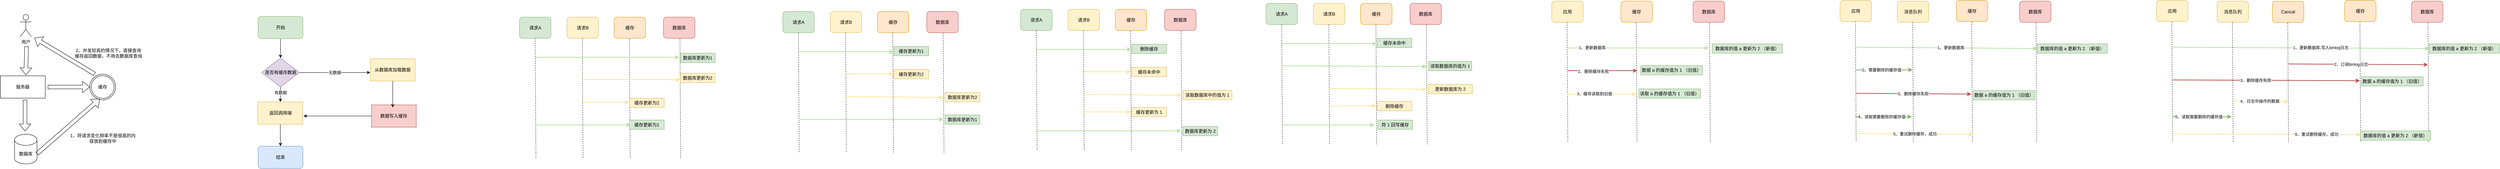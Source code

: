 <mxfile version="24.1.0" type="github">
  <diagram name="第 1 页" id="pFApzu6o8nNjfaXYn5jQ">
    <mxGraphModel dx="1434" dy="756" grid="0" gridSize="10" guides="1" tooltips="1" connect="1" arrows="1" fold="1" page="1" pageScale="1" pageWidth="500000" pageHeight="400000" math="0" shadow="0">
      <root>
        <mxCell id="0" />
        <mxCell id="1" parent="0" />
        <mxCell id="H5bM3ZNqDUV5iSnoYgvx-1" value="用户" style="shape=umlActor;verticalLabelPosition=bottom;verticalAlign=top;html=1;outlineConnect=0;" parent="1" vertex="1">
          <mxGeometry x="349" y="195" width="30" height="60" as="geometry" />
        </mxCell>
        <mxCell id="H5bM3ZNqDUV5iSnoYgvx-2" value="数据库" style="shape=cylinder3;whiteSpace=wrap;html=1;boundedLbl=1;backgroundOutline=1;size=15;" parent="1" vertex="1">
          <mxGeometry x="334" y="517" width="60" height="80" as="geometry" />
        </mxCell>
        <mxCell id="H5bM3ZNqDUV5iSnoYgvx-3" value="服务器" style="rounded=0;whiteSpace=wrap;html=1;" parent="1" vertex="1">
          <mxGeometry x="296" y="360" width="120" height="60" as="geometry" />
        </mxCell>
        <mxCell id="H5bM3ZNqDUV5iSnoYgvx-4" value="缓存" style="ellipse;shape=doubleEllipse;whiteSpace=wrap;html=1;aspect=fixed;" parent="1" vertex="1">
          <mxGeometry x="535" y="355.5" width="69" height="69" as="geometry" />
        </mxCell>
        <mxCell id="H5bM3ZNqDUV5iSnoYgvx-7" value="" style="shape=flexArrow;endArrow=classic;html=1;rounded=0;" parent="1" edge="1">
          <mxGeometry width="50" height="50" relative="1" as="geometry">
            <mxPoint x="366" y="281" as="sourcePoint" />
            <mxPoint x="364" y="358" as="targetPoint" />
          </mxGeometry>
        </mxCell>
        <mxCell id="H5bM3ZNqDUV5iSnoYgvx-9" value="" style="shape=flexArrow;endArrow=classic;html=1;rounded=0;" parent="1" edge="1">
          <mxGeometry width="50" height="50" relative="1" as="geometry">
            <mxPoint x="362" y="424.5" as="sourcePoint" />
            <mxPoint x="362" y="509" as="targetPoint" />
          </mxGeometry>
        </mxCell>
        <mxCell id="H5bM3ZNqDUV5iSnoYgvx-10" value="" style="shape=flexArrow;endArrow=classic;html=1;rounded=0;" parent="1" target="H5bM3ZNqDUV5iSnoYgvx-4" edge="1">
          <mxGeometry width="50" height="50" relative="1" as="geometry">
            <mxPoint x="423" y="390" as="sourcePoint" />
            <mxPoint x="370" y="492.5" as="targetPoint" />
          </mxGeometry>
        </mxCell>
        <mxCell id="H5bM3ZNqDUV5iSnoYgvx-11" value="" style="shape=flexArrow;endArrow=classic;html=1;rounded=0;" parent="1" edge="1">
          <mxGeometry width="50" height="50" relative="1" as="geometry">
            <mxPoint x="548" y="355" as="sourcePoint" />
            <mxPoint x="387" y="258" as="targetPoint" />
          </mxGeometry>
        </mxCell>
        <mxCell id="H5bM3ZNqDUV5iSnoYgvx-12" value="" style="shape=flexArrow;endArrow=classic;html=1;rounded=0;exitX=1;exitY=0;exitDx=0;exitDy=52.5;exitPerimeter=0;entryX=0.391;entryY=0.964;entryDx=0;entryDy=0;entryPerimeter=0;" parent="1" source="H5bM3ZNqDUV5iSnoYgvx-2" target="H5bM3ZNqDUV5iSnoYgvx-4" edge="1">
          <mxGeometry width="50" height="50" relative="1" as="geometry">
            <mxPoint x="372" y="434.5" as="sourcePoint" />
            <mxPoint x="372" y="519" as="targetPoint" />
          </mxGeometry>
        </mxCell>
        <mxCell id="H5bM3ZNqDUV5iSnoYgvx-13" value="1、将请求变化频率不是很高的内容放到缓存中" style="text;html=1;strokeColor=none;fillColor=none;align=center;verticalAlign=middle;whiteSpace=wrap;rounded=0;" parent="1" vertex="1">
          <mxGeometry x="478" y="513" width="184" height="30" as="geometry" />
        </mxCell>
        <mxCell id="H5bM3ZNqDUV5iSnoYgvx-14" value="2、并发较高的情况下，直接查询缓存返回数据，不用去数据库查询" style="text;html=1;strokeColor=none;fillColor=none;align=center;verticalAlign=middle;whiteSpace=wrap;rounded=0;" parent="1" vertex="1">
          <mxGeometry x="493" y="284" width="184" height="30" as="geometry" />
        </mxCell>
        <mxCell id="rxdkcNJWBCKFdQhXTieW-7" style="edgeStyle=orthogonalEdgeStyle;rounded=0;orthogonalLoop=1;jettySize=auto;html=1;exitX=0.5;exitY=1;exitDx=0;exitDy=0;" parent="1" source="rxdkcNJWBCKFdQhXTieW-1" target="rxdkcNJWBCKFdQhXTieW-2" edge="1">
          <mxGeometry relative="1" as="geometry" />
        </mxCell>
        <mxCell id="rxdkcNJWBCKFdQhXTieW-1" value="开始" style="rounded=1;whiteSpace=wrap;html=1;fillColor=#d5e8d4;strokeColor=#82b366;" parent="1" vertex="1">
          <mxGeometry x="985" y="200" width="120" height="60" as="geometry" />
        </mxCell>
        <mxCell id="rxdkcNJWBCKFdQhXTieW-11" style="edgeStyle=orthogonalEdgeStyle;rounded=0;orthogonalLoop=1;jettySize=auto;html=1;exitX=0.5;exitY=1;exitDx=0;exitDy=0;entryX=0.5;entryY=0;entryDx=0;entryDy=0;" parent="1" source="rxdkcNJWBCKFdQhXTieW-2" target="rxdkcNJWBCKFdQhXTieW-6" edge="1">
          <mxGeometry relative="1" as="geometry" />
        </mxCell>
        <mxCell id="rxdkcNJWBCKFdQhXTieW-13" value="有数据" style="edgeLabel;html=1;align=center;verticalAlign=middle;resizable=0;points=[];" parent="rxdkcNJWBCKFdQhXTieW-11" vertex="1" connectable="0">
          <mxGeometry x="-0.259" relative="1" as="geometry">
            <mxPoint as="offset" />
          </mxGeometry>
        </mxCell>
        <mxCell id="rxdkcNJWBCKFdQhXTieW-2" value="是否有缓存数据" style="rhombus;whiteSpace=wrap;html=1;fillColor=#e1d5e7;strokeColor=#9673a6;" parent="1" vertex="1">
          <mxGeometry x="994.5" y="312" width="101" height="78" as="geometry" />
        </mxCell>
        <mxCell id="rxdkcNJWBCKFdQhXTieW-3" value="结束" style="rounded=1;whiteSpace=wrap;html=1;fillColor=#dae8fc;strokeColor=#6c8ebf;" parent="1" vertex="1">
          <mxGeometry x="985" y="549" width="120" height="60" as="geometry" />
        </mxCell>
        <mxCell id="rxdkcNJWBCKFdQhXTieW-4" value="从数据库加载数据" style="rounded=0;whiteSpace=wrap;html=1;fillColor=#fff2cc;strokeColor=#d6b656;" parent="1" vertex="1">
          <mxGeometry x="1285" y="314" width="120" height="60" as="geometry" />
        </mxCell>
        <mxCell id="rxdkcNJWBCKFdQhXTieW-5" value="数据写入缓存" style="rounded=0;whiteSpace=wrap;html=1;fillColor=#f8cecc;strokeColor=#b85450;" parent="1" vertex="1">
          <mxGeometry x="1288" y="438" width="120" height="60" as="geometry" />
        </mxCell>
        <mxCell id="rxdkcNJWBCKFdQhXTieW-12" style="edgeStyle=orthogonalEdgeStyle;rounded=0;orthogonalLoop=1;jettySize=auto;html=1;exitX=0.5;exitY=1;exitDx=0;exitDy=0;" parent="1" source="rxdkcNJWBCKFdQhXTieW-6" target="rxdkcNJWBCKFdQhXTieW-3" edge="1">
          <mxGeometry relative="1" as="geometry" />
        </mxCell>
        <mxCell id="rxdkcNJWBCKFdQhXTieW-6" value="返回调用端" style="rounded=0;whiteSpace=wrap;html=1;fillColor=#fff2cc;strokeColor=#d6b656;" parent="1" vertex="1">
          <mxGeometry x="984.5" y="430" width="120" height="60" as="geometry" />
        </mxCell>
        <mxCell id="rxdkcNJWBCKFdQhXTieW-8" value="无数据" style="edgeStyle=orthogonalEdgeStyle;rounded=0;orthogonalLoop=1;jettySize=auto;html=1;exitX=1;exitY=0.5;exitDx=0;exitDy=0;entryX=0;entryY=0.617;entryDx=0;entryDy=0;entryPerimeter=0;" parent="1" source="rxdkcNJWBCKFdQhXTieW-2" target="rxdkcNJWBCKFdQhXTieW-4" edge="1">
          <mxGeometry relative="1" as="geometry" />
        </mxCell>
        <mxCell id="rxdkcNJWBCKFdQhXTieW-9" style="edgeStyle=orthogonalEdgeStyle;rounded=0;orthogonalLoop=1;jettySize=auto;html=1;exitX=0.5;exitY=1;exitDx=0;exitDy=0;entryX=0.475;entryY=0.117;entryDx=0;entryDy=0;entryPerimeter=0;" parent="1" source="rxdkcNJWBCKFdQhXTieW-4" target="rxdkcNJWBCKFdQhXTieW-5" edge="1">
          <mxGeometry relative="1" as="geometry" />
        </mxCell>
        <mxCell id="rxdkcNJWBCKFdQhXTieW-10" style="edgeStyle=orthogonalEdgeStyle;rounded=0;orthogonalLoop=1;jettySize=auto;html=1;exitX=0;exitY=0.5;exitDx=0;exitDy=0;entryX=1.017;entryY=0.633;entryDx=0;entryDy=0;entryPerimeter=0;" parent="1" source="rxdkcNJWBCKFdQhXTieW-5" target="rxdkcNJWBCKFdQhXTieW-6" edge="1">
          <mxGeometry relative="1" as="geometry" />
        </mxCell>
        <mxCell id="rxdkcNJWBCKFdQhXTieW-14" value="请求A" style="rounded=1;whiteSpace=wrap;html=1;fillColor=#d5e8d4;strokeColor=#82b366;" parent="1" vertex="1">
          <mxGeometry x="1684" y="202" width="84" height="57" as="geometry" />
        </mxCell>
        <mxCell id="rxdkcNJWBCKFdQhXTieW-16" value="请求B" style="rounded=1;whiteSpace=wrap;html=1;fillColor=#fff2cc;strokeColor=#d6b656;" parent="1" vertex="1">
          <mxGeometry x="1811" y="202" width="84" height="57" as="geometry" />
        </mxCell>
        <mxCell id="rxdkcNJWBCKFdQhXTieW-17" value="缓存" style="rounded=1;whiteSpace=wrap;html=1;fillColor=#ffe6cc;strokeColor=#d79b00;" parent="1" vertex="1">
          <mxGeometry x="1937" y="202" width="84" height="57" as="geometry" />
        </mxCell>
        <mxCell id="rxdkcNJWBCKFdQhXTieW-18" value="数据库" style="rounded=1;whiteSpace=wrap;html=1;fillColor=#f8cecc;strokeColor=#b85450;" parent="1" vertex="1">
          <mxGeometry x="2069" y="202" width="84" height="57" as="geometry" />
        </mxCell>
        <mxCell id="rxdkcNJWBCKFdQhXTieW-19" value="" style="endArrow=none;dashed=1;html=1;rounded=0;exitX=0.5;exitY=1;exitDx=0;exitDy=0;" parent="1" source="rxdkcNJWBCKFdQhXTieW-14" edge="1">
          <mxGeometry width="50" height="50" relative="1" as="geometry">
            <mxPoint x="2115" y="426" as="sourcePoint" />
            <mxPoint x="1728" y="582" as="targetPoint" />
          </mxGeometry>
        </mxCell>
        <mxCell id="rxdkcNJWBCKFdQhXTieW-20" value="" style="endArrow=none;dashed=1;html=1;rounded=0;exitX=0.5;exitY=1;exitDx=0;exitDy=0;" parent="1" edge="1">
          <mxGeometry width="50" height="50" relative="1" as="geometry">
            <mxPoint x="1852" y="259" as="sourcePoint" />
            <mxPoint x="1854" y="582" as="targetPoint" />
          </mxGeometry>
        </mxCell>
        <mxCell id="rxdkcNJWBCKFdQhXTieW-21" value="" style="endArrow=none;dashed=1;html=1;rounded=0;exitX=0.5;exitY=1;exitDx=0;exitDy=0;" parent="1" edge="1">
          <mxGeometry width="50" height="50" relative="1" as="geometry">
            <mxPoint x="1978" y="260" as="sourcePoint" />
            <mxPoint x="1980" y="583" as="targetPoint" />
          </mxGeometry>
        </mxCell>
        <mxCell id="rxdkcNJWBCKFdQhXTieW-22" value="" style="endArrow=none;dashed=1;html=1;rounded=0;exitX=0.5;exitY=1;exitDx=0;exitDy=0;" parent="1" edge="1">
          <mxGeometry width="50" height="50" relative="1" as="geometry">
            <mxPoint x="2113" y="260" as="sourcePoint" />
            <mxPoint x="2115" y="583" as="targetPoint" />
          </mxGeometry>
        </mxCell>
        <mxCell id="rxdkcNJWBCKFdQhXTieW-23" value="" style="endArrow=classic;html=1;rounded=0;strokeColor=#B9E0A5;strokeWidth=2;" parent="1" edge="1">
          <mxGeometry width="50" height="50" relative="1" as="geometry">
            <mxPoint x="1727" y="310" as="sourcePoint" />
            <mxPoint x="2111" y="310" as="targetPoint" />
          </mxGeometry>
        </mxCell>
        <mxCell id="rxdkcNJWBCKFdQhXTieW-24" value="" style="endArrow=classic;html=1;rounded=0;strokeColor=#FFE599;strokeWidth=2;" parent="1" edge="1">
          <mxGeometry width="50" height="50" relative="1" as="geometry">
            <mxPoint x="1853" y="370" as="sourcePoint" />
            <mxPoint x="2114" y="370" as="targetPoint" />
          </mxGeometry>
        </mxCell>
        <mxCell id="rxdkcNJWBCKFdQhXTieW-25" value="" style="endArrow=classic;html=1;rounded=0;strokeColor=#FFE599;strokeWidth=2;" parent="1" edge="1">
          <mxGeometry width="50" height="50" relative="1" as="geometry">
            <mxPoint x="1854" y="431" as="sourcePoint" />
            <mxPoint x="1977" y="431" as="targetPoint" />
          </mxGeometry>
        </mxCell>
        <mxCell id="rxdkcNJWBCKFdQhXTieW-26" value="" style="endArrow=classic;html=1;rounded=0;strokeColor=#B9E0A5;strokeWidth=2;" parent="1" edge="1">
          <mxGeometry width="50" height="50" relative="1" as="geometry">
            <mxPoint x="1729" y="492" as="sourcePoint" />
            <mxPoint x="1981" y="492" as="targetPoint" />
          </mxGeometry>
        </mxCell>
        <mxCell id="rxdkcNJWBCKFdQhXTieW-27" value="数据库更新为1" style="text;html=1;strokeColor=#82b366;fillColor=#d5e8d4;align=center;verticalAlign=middle;whiteSpace=wrap;rounded=0;" parent="1" vertex="1">
          <mxGeometry x="2114" y="299" width="93" height="25" as="geometry" />
        </mxCell>
        <mxCell id="rxdkcNJWBCKFdQhXTieW-28" value="数据库更新为2" style="text;html=1;strokeColor=#d6b656;fillColor=#fff2cc;align=center;verticalAlign=middle;whiteSpace=wrap;rounded=0;" parent="1" vertex="1">
          <mxGeometry x="2114" y="353" width="93" height="25" as="geometry" />
        </mxCell>
        <mxCell id="rxdkcNJWBCKFdQhXTieW-29" value="缓存更新为2" style="text;html=1;strokeColor=#d6b656;fillColor=#fff2cc;align=center;verticalAlign=middle;whiteSpace=wrap;rounded=0;" parent="1" vertex="1">
          <mxGeometry x="1978" y="420" width="93" height="25" as="geometry" />
        </mxCell>
        <mxCell id="rxdkcNJWBCKFdQhXTieW-30" value="缓存更新为1" style="text;html=1;strokeColor=#82b366;fillColor=#d5e8d4;align=center;verticalAlign=middle;whiteSpace=wrap;rounded=0;" parent="1" vertex="1">
          <mxGeometry x="1978" y="479" width="93" height="25" as="geometry" />
        </mxCell>
        <mxCell id="rxdkcNJWBCKFdQhXTieW-31" value="请求A" style="rounded=1;whiteSpace=wrap;html=1;fillColor=#d5e8d4;strokeColor=#82b366;" parent="1" vertex="1">
          <mxGeometry x="2388" y="187" width="84" height="57" as="geometry" />
        </mxCell>
        <mxCell id="rxdkcNJWBCKFdQhXTieW-32" value="请求B" style="rounded=1;whiteSpace=wrap;html=1;fillColor=#fff2cc;strokeColor=#d6b656;" parent="1" vertex="1">
          <mxGeometry x="2515" y="187" width="84" height="57" as="geometry" />
        </mxCell>
        <mxCell id="rxdkcNJWBCKFdQhXTieW-33" value="缓存" style="rounded=1;whiteSpace=wrap;html=1;fillColor=#ffe6cc;strokeColor=#d79b00;" parent="1" vertex="1">
          <mxGeometry x="2641" y="187" width="84" height="57" as="geometry" />
        </mxCell>
        <mxCell id="rxdkcNJWBCKFdQhXTieW-34" value="数据库" style="rounded=1;whiteSpace=wrap;html=1;fillColor=#f8cecc;strokeColor=#b85450;" parent="1" vertex="1">
          <mxGeometry x="2773" y="187" width="84" height="57" as="geometry" />
        </mxCell>
        <mxCell id="rxdkcNJWBCKFdQhXTieW-35" value="" style="endArrow=none;dashed=1;html=1;rounded=0;exitX=0.5;exitY=1;exitDx=0;exitDy=0;" parent="1" source="rxdkcNJWBCKFdQhXTieW-31" edge="1">
          <mxGeometry width="50" height="50" relative="1" as="geometry">
            <mxPoint x="2819" y="411" as="sourcePoint" />
            <mxPoint x="2432" y="567" as="targetPoint" />
          </mxGeometry>
        </mxCell>
        <mxCell id="rxdkcNJWBCKFdQhXTieW-36" value="" style="endArrow=none;dashed=1;html=1;rounded=0;exitX=0.5;exitY=1;exitDx=0;exitDy=0;" parent="1" edge="1">
          <mxGeometry width="50" height="50" relative="1" as="geometry">
            <mxPoint x="2556" y="244" as="sourcePoint" />
            <mxPoint x="2558" y="567" as="targetPoint" />
          </mxGeometry>
        </mxCell>
        <mxCell id="rxdkcNJWBCKFdQhXTieW-37" value="" style="endArrow=none;dashed=1;html=1;rounded=0;exitX=0.5;exitY=1;exitDx=0;exitDy=0;" parent="1" edge="1">
          <mxGeometry width="50" height="50" relative="1" as="geometry">
            <mxPoint x="2682" y="245" as="sourcePoint" />
            <mxPoint x="2684" y="568" as="targetPoint" />
          </mxGeometry>
        </mxCell>
        <mxCell id="rxdkcNJWBCKFdQhXTieW-38" value="" style="endArrow=none;dashed=1;html=1;rounded=0;exitX=0.5;exitY=1;exitDx=0;exitDy=0;" parent="1" edge="1">
          <mxGeometry width="50" height="50" relative="1" as="geometry">
            <mxPoint x="2817" y="245" as="sourcePoint" />
            <mxPoint x="2819" y="568" as="targetPoint" />
          </mxGeometry>
        </mxCell>
        <mxCell id="rxdkcNJWBCKFdQhXTieW-39" value="" style="endArrow=classic;html=1;rounded=0;strokeColor=#B9E0A5;strokeWidth=2;" parent="1" edge="1">
          <mxGeometry width="50" height="50" relative="1" as="geometry">
            <mxPoint x="2431" y="295" as="sourcePoint" />
            <mxPoint x="2684" y="295" as="targetPoint" />
          </mxGeometry>
        </mxCell>
        <mxCell id="rxdkcNJWBCKFdQhXTieW-40" value="" style="endArrow=classic;html=1;rounded=0;strokeColor=#FFE599;strokeWidth=2;" parent="1" edge="1">
          <mxGeometry width="50" height="50" relative="1" as="geometry">
            <mxPoint x="2557" y="355" as="sourcePoint" />
            <mxPoint x="2683" y="355" as="targetPoint" />
          </mxGeometry>
        </mxCell>
        <mxCell id="rxdkcNJWBCKFdQhXTieW-41" value="" style="endArrow=classic;html=1;rounded=0;strokeColor=#FFE599;strokeWidth=2;" parent="1" edge="1">
          <mxGeometry width="50" height="50" relative="1" as="geometry">
            <mxPoint x="2558" y="416" as="sourcePoint" />
            <mxPoint x="2817" y="418" as="targetPoint" />
          </mxGeometry>
        </mxCell>
        <mxCell id="rxdkcNJWBCKFdQhXTieW-42" value="" style="endArrow=classic;html=1;rounded=0;strokeColor=#B9E0A5;strokeWidth=2;" parent="1" edge="1">
          <mxGeometry width="50" height="50" relative="1" as="geometry">
            <mxPoint x="2433" y="477" as="sourcePoint" />
            <mxPoint x="2817" y="477" as="targetPoint" />
          </mxGeometry>
        </mxCell>
        <mxCell id="rxdkcNJWBCKFdQhXTieW-43" value="缓存更新为1" style="text;html=1;strokeColor=#82b366;fillColor=#d5e8d4;align=center;verticalAlign=middle;whiteSpace=wrap;rounded=0;" parent="1" vertex="1">
          <mxGeometry x="2685" y="281" width="93" height="25" as="geometry" />
        </mxCell>
        <mxCell id="rxdkcNJWBCKFdQhXTieW-44" value="缓存更新为2" style="text;html=1;strokeColor=#d6b656;fillColor=#fff2cc;align=center;verticalAlign=middle;whiteSpace=wrap;rounded=0;" parent="1" vertex="1">
          <mxGeometry x="2685" y="343" width="93" height="25" as="geometry" />
        </mxCell>
        <mxCell id="rxdkcNJWBCKFdQhXTieW-45" value="数据库更新为2" style="text;html=1;strokeColor=#d6b656;fillColor=#fff2cc;align=center;verticalAlign=middle;whiteSpace=wrap;rounded=0;" parent="1" vertex="1">
          <mxGeometry x="2822" y="405" width="93" height="25" as="geometry" />
        </mxCell>
        <mxCell id="rxdkcNJWBCKFdQhXTieW-46" value="数据库更新为1" style="text;html=1;strokeColor=#82b366;fillColor=#d5e8d4;align=center;verticalAlign=middle;whiteSpace=wrap;rounded=0;" parent="1" vertex="1">
          <mxGeometry x="2822" y="465" width="93" height="25" as="geometry" />
        </mxCell>
        <mxCell id="rxdkcNJWBCKFdQhXTieW-47" value="请求A" style="rounded=1;whiteSpace=wrap;html=1;fillColor=#d5e8d4;strokeColor=#82b366;" parent="1" vertex="1">
          <mxGeometry x="3024" y="181" width="84" height="57" as="geometry" />
        </mxCell>
        <mxCell id="rxdkcNJWBCKFdQhXTieW-48" value="请求B" style="rounded=1;whiteSpace=wrap;html=1;fillColor=#fff2cc;strokeColor=#d6b656;" parent="1" vertex="1">
          <mxGeometry x="3151" y="181" width="84" height="57" as="geometry" />
        </mxCell>
        <mxCell id="rxdkcNJWBCKFdQhXTieW-49" value="缓存" style="rounded=1;whiteSpace=wrap;html=1;fillColor=#ffe6cc;strokeColor=#d79b00;" parent="1" vertex="1">
          <mxGeometry x="3277" y="181" width="84" height="57" as="geometry" />
        </mxCell>
        <mxCell id="rxdkcNJWBCKFdQhXTieW-50" value="数据库" style="rounded=1;whiteSpace=wrap;html=1;fillColor=#f8cecc;strokeColor=#b85450;" parent="1" vertex="1">
          <mxGeometry x="3409" y="181" width="84" height="57" as="geometry" />
        </mxCell>
        <mxCell id="rxdkcNJWBCKFdQhXTieW-51" value="" style="endArrow=none;dashed=1;html=1;rounded=0;exitX=0.5;exitY=1;exitDx=0;exitDy=0;" parent="1" source="rxdkcNJWBCKFdQhXTieW-47" edge="1">
          <mxGeometry width="50" height="50" relative="1" as="geometry">
            <mxPoint x="3455" y="405" as="sourcePoint" />
            <mxPoint x="3068" y="561" as="targetPoint" />
          </mxGeometry>
        </mxCell>
        <mxCell id="rxdkcNJWBCKFdQhXTieW-52" value="" style="endArrow=none;dashed=1;html=1;rounded=0;exitX=0.5;exitY=1;exitDx=0;exitDy=0;" parent="1" edge="1">
          <mxGeometry width="50" height="50" relative="1" as="geometry">
            <mxPoint x="3192" y="238" as="sourcePoint" />
            <mxPoint x="3194" y="561" as="targetPoint" />
          </mxGeometry>
        </mxCell>
        <mxCell id="rxdkcNJWBCKFdQhXTieW-53" value="" style="endArrow=none;dashed=1;html=1;rounded=0;exitX=0.5;exitY=1;exitDx=0;exitDy=0;" parent="1" edge="1">
          <mxGeometry width="50" height="50" relative="1" as="geometry">
            <mxPoint x="3318" y="239" as="sourcePoint" />
            <mxPoint x="3320" y="562" as="targetPoint" />
          </mxGeometry>
        </mxCell>
        <mxCell id="rxdkcNJWBCKFdQhXTieW-54" value="" style="endArrow=none;dashed=1;html=1;rounded=0;exitX=0.5;exitY=1;exitDx=0;exitDy=0;" parent="1" edge="1">
          <mxGeometry width="50" height="50" relative="1" as="geometry">
            <mxPoint x="3453" y="239" as="sourcePoint" />
            <mxPoint x="3455" y="562" as="targetPoint" />
          </mxGeometry>
        </mxCell>
        <mxCell id="rxdkcNJWBCKFdQhXTieW-55" value="" style="endArrow=classic;html=1;rounded=0;strokeColor=#B9E0A5;strokeWidth=2;" parent="1" edge="1">
          <mxGeometry width="50" height="50" relative="1" as="geometry">
            <mxPoint x="3067" y="289" as="sourcePoint" />
            <mxPoint x="3320" y="289" as="targetPoint" />
          </mxGeometry>
        </mxCell>
        <mxCell id="rxdkcNJWBCKFdQhXTieW-56" value="" style="endArrow=classic;html=1;rounded=0;strokeColor=#FFE599;strokeWidth=2;" parent="1" edge="1">
          <mxGeometry width="50" height="50" relative="1" as="geometry">
            <mxPoint x="3193" y="349" as="sourcePoint" />
            <mxPoint x="3319" y="349" as="targetPoint" />
          </mxGeometry>
        </mxCell>
        <mxCell id="rxdkcNJWBCKFdQhXTieW-57" value="" style="endArrow=classic;html=1;rounded=0;strokeColor=#FFE599;strokeWidth=2;" parent="1" edge="1">
          <mxGeometry width="50" height="50" relative="1" as="geometry">
            <mxPoint x="3194" y="410" as="sourcePoint" />
            <mxPoint x="3453" y="412" as="targetPoint" />
          </mxGeometry>
        </mxCell>
        <mxCell id="rxdkcNJWBCKFdQhXTieW-58" value="" style="endArrow=classic;html=1;rounded=0;strokeColor=#B9E0A5;strokeWidth=2;" parent="1" edge="1">
          <mxGeometry width="50" height="50" relative="1" as="geometry">
            <mxPoint x="3069" y="508" as="sourcePoint" />
            <mxPoint x="3453" y="508" as="targetPoint" />
          </mxGeometry>
        </mxCell>
        <mxCell id="rxdkcNJWBCKFdQhXTieW-59" value="删除缓存" style="text;html=1;strokeColor=#82b366;fillColor=#d5e8d4;align=center;verticalAlign=middle;whiteSpace=wrap;rounded=0;" parent="1" vertex="1">
          <mxGeometry x="3321" y="275" width="93" height="25" as="geometry" />
        </mxCell>
        <mxCell id="rxdkcNJWBCKFdQhXTieW-60" value="缓存未命中" style="text;html=1;strokeColor=#d6b656;fillColor=#fff2cc;align=center;verticalAlign=middle;whiteSpace=wrap;rounded=0;" parent="1" vertex="1">
          <mxGeometry x="3321" y="337" width="93" height="25" as="geometry" />
        </mxCell>
        <mxCell id="rxdkcNJWBCKFdQhXTieW-61" value="读取数据库中的值为 1" style="text;html=1;strokeColor=#d6b656;fillColor=#fff2cc;align=center;verticalAlign=middle;whiteSpace=wrap;rounded=0;" parent="1" vertex="1">
          <mxGeometry x="3458" y="399" width="131" height="25" as="geometry" />
        </mxCell>
        <mxCell id="rxdkcNJWBCKFdQhXTieW-62" value="数据库更新为 2" style="text;html=1;strokeColor=#82b366;fillColor=#d5e8d4;align=center;verticalAlign=middle;whiteSpace=wrap;rounded=0;" parent="1" vertex="1">
          <mxGeometry x="3458" y="496" width="93" height="25" as="geometry" />
        </mxCell>
        <mxCell id="rxdkcNJWBCKFdQhXTieW-63" value="" style="endArrow=classic;html=1;rounded=0;strokeColor=#FFE599;strokeWidth=2;" parent="1" edge="1">
          <mxGeometry width="50" height="50" relative="1" as="geometry">
            <mxPoint x="3193" y="457" as="sourcePoint" />
            <mxPoint x="3319" y="457" as="targetPoint" />
          </mxGeometry>
        </mxCell>
        <mxCell id="rxdkcNJWBCKFdQhXTieW-64" value="缓存更新为 1" style="text;html=1;strokeColor=#d6b656;fillColor=#fff2cc;align=center;verticalAlign=middle;whiteSpace=wrap;rounded=0;" parent="1" vertex="1">
          <mxGeometry x="3321" y="445" width="93" height="25" as="geometry" />
        </mxCell>
        <mxCell id="rxdkcNJWBCKFdQhXTieW-65" value="请求A" style="rounded=1;whiteSpace=wrap;html=1;fillColor=#d5e8d4;strokeColor=#82b366;" parent="1" vertex="1">
          <mxGeometry x="3680" y="165" width="84" height="57" as="geometry" />
        </mxCell>
        <mxCell id="rxdkcNJWBCKFdQhXTieW-66" value="请求B" style="rounded=1;whiteSpace=wrap;html=1;fillColor=#fff2cc;strokeColor=#d6b656;" parent="1" vertex="1">
          <mxGeometry x="3807" y="165" width="84" height="57" as="geometry" />
        </mxCell>
        <mxCell id="rxdkcNJWBCKFdQhXTieW-67" value="缓存" style="rounded=1;whiteSpace=wrap;html=1;fillColor=#ffe6cc;strokeColor=#d79b00;" parent="1" vertex="1">
          <mxGeometry x="3933" y="165" width="84" height="57" as="geometry" />
        </mxCell>
        <mxCell id="rxdkcNJWBCKFdQhXTieW-68" value="数据库" style="rounded=1;whiteSpace=wrap;html=1;fillColor=#f8cecc;strokeColor=#b85450;" parent="1" vertex="1">
          <mxGeometry x="4065" y="165" width="84" height="57" as="geometry" />
        </mxCell>
        <mxCell id="rxdkcNJWBCKFdQhXTieW-69" value="" style="endArrow=none;dashed=1;html=1;rounded=0;exitX=0.5;exitY=1;exitDx=0;exitDy=0;" parent="1" source="rxdkcNJWBCKFdQhXTieW-65" edge="1">
          <mxGeometry width="50" height="50" relative="1" as="geometry">
            <mxPoint x="4111" y="389" as="sourcePoint" />
            <mxPoint x="3724" y="545" as="targetPoint" />
          </mxGeometry>
        </mxCell>
        <mxCell id="rxdkcNJWBCKFdQhXTieW-70" value="" style="endArrow=none;dashed=1;html=1;rounded=0;exitX=0.5;exitY=1;exitDx=0;exitDy=0;" parent="1" edge="1">
          <mxGeometry width="50" height="50" relative="1" as="geometry">
            <mxPoint x="3848" y="222" as="sourcePoint" />
            <mxPoint x="3850" y="545" as="targetPoint" />
          </mxGeometry>
        </mxCell>
        <mxCell id="rxdkcNJWBCKFdQhXTieW-71" value="" style="endArrow=none;dashed=1;html=1;rounded=0;exitX=0.5;exitY=1;exitDx=0;exitDy=0;" parent="1" edge="1">
          <mxGeometry width="50" height="50" relative="1" as="geometry">
            <mxPoint x="3974" y="223" as="sourcePoint" />
            <mxPoint x="3976" y="546" as="targetPoint" />
          </mxGeometry>
        </mxCell>
        <mxCell id="rxdkcNJWBCKFdQhXTieW-72" value="" style="endArrow=none;dashed=1;html=1;rounded=0;exitX=0.5;exitY=1;exitDx=0;exitDy=0;" parent="1" edge="1">
          <mxGeometry width="50" height="50" relative="1" as="geometry">
            <mxPoint x="4109" y="223" as="sourcePoint" />
            <mxPoint x="4111" y="546" as="targetPoint" />
          </mxGeometry>
        </mxCell>
        <mxCell id="rxdkcNJWBCKFdQhXTieW-73" value="" style="endArrow=classic;html=1;rounded=0;strokeColor=#B9E0A5;strokeWidth=2;" parent="1" edge="1">
          <mxGeometry width="50" height="50" relative="1" as="geometry">
            <mxPoint x="3723" y="273" as="sourcePoint" />
            <mxPoint x="3976" y="273" as="targetPoint" />
          </mxGeometry>
        </mxCell>
        <mxCell id="rxdkcNJWBCKFdQhXTieW-74" value="" style="endArrow=classic;html=1;rounded=0;strokeColor=#B9E0A5;strokeWidth=2;" parent="1" edge="1">
          <mxGeometry width="50" height="50" relative="1" as="geometry">
            <mxPoint x="3725" y="333" as="sourcePoint" />
            <mxPoint x="4109" y="335" as="targetPoint" />
          </mxGeometry>
        </mxCell>
        <mxCell id="rxdkcNJWBCKFdQhXTieW-75" value="" style="endArrow=classic;html=1;rounded=0;strokeColor=#FFE599;strokeWidth=2;" parent="1" edge="1">
          <mxGeometry width="50" height="50" relative="1" as="geometry">
            <mxPoint x="3850" y="394" as="sourcePoint" />
            <mxPoint x="4109" y="396" as="targetPoint" />
          </mxGeometry>
        </mxCell>
        <mxCell id="rxdkcNJWBCKFdQhXTieW-76" value="" style="endArrow=classic;html=1;rounded=0;strokeColor=#B9E0A5;strokeWidth=2;" parent="1" edge="1">
          <mxGeometry width="50" height="50" relative="1" as="geometry">
            <mxPoint x="3725" y="492" as="sourcePoint" />
            <mxPoint x="3970" y="492" as="targetPoint" />
          </mxGeometry>
        </mxCell>
        <mxCell id="rxdkcNJWBCKFdQhXTieW-77" value="缓存未命中" style="text;html=1;strokeColor=#82b366;fillColor=#d5e8d4;align=center;verticalAlign=middle;whiteSpace=wrap;rounded=0;" parent="1" vertex="1">
          <mxGeometry x="3977" y="259" width="93" height="25" as="geometry" />
        </mxCell>
        <mxCell id="rxdkcNJWBCKFdQhXTieW-78" value="读取数据库的值为 1" style="text;html=1;strokeColor=#82b366;fillColor=#d5e8d4;align=center;verticalAlign=middle;whiteSpace=wrap;rounded=0;" parent="1" vertex="1">
          <mxGeometry x="4115" y="321" width="115" height="25" as="geometry" />
        </mxCell>
        <mxCell id="rxdkcNJWBCKFdQhXTieW-79" value="更新数据库为 2" style="text;html=1;strokeColor=#d6b656;fillColor=#fff2cc;align=center;verticalAlign=middle;whiteSpace=wrap;rounded=0;" parent="1" vertex="1">
          <mxGeometry x="4114" y="383" width="118" height="25" as="geometry" />
        </mxCell>
        <mxCell id="rxdkcNJWBCKFdQhXTieW-80" value="将 1 回写缓存" style="text;html=1;strokeColor=#82b366;fillColor=#d5e8d4;align=center;verticalAlign=middle;whiteSpace=wrap;rounded=0;" parent="1" vertex="1">
          <mxGeometry x="3979" y="479" width="93" height="25" as="geometry" />
        </mxCell>
        <mxCell id="rxdkcNJWBCKFdQhXTieW-81" value="" style="endArrow=classic;html=1;rounded=0;strokeColor=#FFE599;strokeWidth=2;" parent="1" edge="1">
          <mxGeometry width="50" height="50" relative="1" as="geometry">
            <mxPoint x="3849" y="441" as="sourcePoint" />
            <mxPoint x="3975" y="441" as="targetPoint" />
          </mxGeometry>
        </mxCell>
        <mxCell id="rxdkcNJWBCKFdQhXTieW-82" value="删除缓存" style="text;html=1;strokeColor=#d6b656;fillColor=#fff2cc;align=center;verticalAlign=middle;whiteSpace=wrap;rounded=0;" parent="1" vertex="1">
          <mxGeometry x="3977" y="429" width="93" height="25" as="geometry" />
        </mxCell>
        <mxCell id="rxdkcNJWBCKFdQhXTieW-84" value="应用" style="rounded=1;whiteSpace=wrap;html=1;fillColor=#fff2cc;strokeColor=#d6b656;" parent="1" vertex="1">
          <mxGeometry x="4444" y="159" width="84" height="57" as="geometry" />
        </mxCell>
        <mxCell id="rxdkcNJWBCKFdQhXTieW-85" value="缓存" style="rounded=1;whiteSpace=wrap;html=1;fillColor=#ffe6cc;strokeColor=#d79b00;" parent="1" vertex="1">
          <mxGeometry x="4629" y="159" width="84" height="57" as="geometry" />
        </mxCell>
        <mxCell id="rxdkcNJWBCKFdQhXTieW-86" value="数据库" style="rounded=1;whiteSpace=wrap;html=1;fillColor=#f8cecc;strokeColor=#b85450;" parent="1" vertex="1">
          <mxGeometry x="4822" y="159" width="84" height="57" as="geometry" />
        </mxCell>
        <mxCell id="rxdkcNJWBCKFdQhXTieW-88" value="" style="endArrow=none;dashed=1;html=1;rounded=0;exitX=0.5;exitY=1;exitDx=0;exitDy=0;" parent="1" edge="1">
          <mxGeometry width="50" height="50" relative="1" as="geometry">
            <mxPoint x="4485" y="216" as="sourcePoint" />
            <mxPoint x="4487" y="539" as="targetPoint" />
          </mxGeometry>
        </mxCell>
        <mxCell id="rxdkcNJWBCKFdQhXTieW-89" value="" style="endArrow=none;dashed=1;html=1;rounded=0;exitX=0.5;exitY=1;exitDx=0;exitDy=0;" parent="1" edge="1">
          <mxGeometry width="50" height="50" relative="1" as="geometry">
            <mxPoint x="4670" y="217" as="sourcePoint" />
            <mxPoint x="4672" y="540" as="targetPoint" />
          </mxGeometry>
        </mxCell>
        <mxCell id="rxdkcNJWBCKFdQhXTieW-90" value="" style="endArrow=none;dashed=1;html=1;rounded=0;exitX=0.5;exitY=1;exitDx=0;exitDy=0;" parent="1" edge="1">
          <mxGeometry width="50" height="50" relative="1" as="geometry">
            <mxPoint x="4866" y="217" as="sourcePoint" />
            <mxPoint x="4868" y="540" as="targetPoint" />
          </mxGeometry>
        </mxCell>
        <mxCell id="rxdkcNJWBCKFdQhXTieW-92" value="" style="endArrow=classic;html=1;rounded=0;strokeColor=#B9E0A5;strokeWidth=2;" parent="1" edge="1">
          <mxGeometry width="50" height="50" relative="1" as="geometry">
            <mxPoint x="4488" y="285" as="sourcePoint" />
            <mxPoint x="4864" y="285" as="targetPoint" />
          </mxGeometry>
        </mxCell>
        <mxCell id="rxdkcNJWBCKFdQhXTieW-101" value="1、更新数据库" style="edgeLabel;html=1;align=center;verticalAlign=middle;resizable=0;points=[];" parent="rxdkcNJWBCKFdQhXTieW-92" vertex="1" connectable="0">
          <mxGeometry x="-0.42" y="-2" relative="1" as="geometry">
            <mxPoint x="-45" y="-3" as="offset" />
          </mxGeometry>
        </mxCell>
        <mxCell id="rxdkcNJWBCKFdQhXTieW-93" value="" style="endArrow=classic;html=1;rounded=0;strokeColor=#b85450;strokeWidth=2;fillColor=#f8cecc;" parent="1" edge="1">
          <mxGeometry width="50" height="50" relative="1" as="geometry">
            <mxPoint x="4487" y="346" as="sourcePoint" />
            <mxPoint x="4673" y="346" as="targetPoint" />
          </mxGeometry>
        </mxCell>
        <mxCell id="rxdkcNJWBCKFdQhXTieW-102" value="2、删除缓存失败" style="edgeLabel;html=1;align=center;verticalAlign=middle;resizable=0;points=[];" parent="rxdkcNJWBCKFdQhXTieW-93" vertex="1" connectable="0">
          <mxGeometry x="-0.269" y="-2" relative="1" as="geometry">
            <mxPoint as="offset" />
          </mxGeometry>
        </mxCell>
        <mxCell id="rxdkcNJWBCKFdQhXTieW-99" value="" style="endArrow=classic;html=1;rounded=0;strokeColor=#FFE599;strokeWidth=2;" parent="1" edge="1">
          <mxGeometry width="50" height="50" relative="1" as="geometry">
            <mxPoint x="4486" y="409" as="sourcePoint" />
            <mxPoint x="4670" y="409" as="targetPoint" />
          </mxGeometry>
        </mxCell>
        <mxCell id="rxdkcNJWBCKFdQhXTieW-104" value="3、缓存读取到旧值" style="edgeLabel;html=1;align=center;verticalAlign=middle;resizable=0;points=[];" parent="rxdkcNJWBCKFdQhXTieW-99" vertex="1" connectable="0">
          <mxGeometry x="-0.554" y="1" relative="1" as="geometry">
            <mxPoint x="31" as="offset" />
          </mxGeometry>
        </mxCell>
        <mxCell id="rxdkcNJWBCKFdQhXTieW-103" value="数据 a 的缓存值为 1 （旧值）" style="text;html=1;strokeColor=#82b366;fillColor=#d5e8d4;align=center;verticalAlign=middle;whiteSpace=wrap;rounded=0;" parent="1" vertex="1">
          <mxGeometry x="4682" y="332.5" width="165" height="25" as="geometry" />
        </mxCell>
        <mxCell id="rxdkcNJWBCKFdQhXTieW-105" value="数据库的值 a 更新为 2 （新值）" style="text;html=1;strokeColor=#82b366;fillColor=#d5e8d4;align=center;verticalAlign=middle;whiteSpace=wrap;rounded=0;" parent="1" vertex="1">
          <mxGeometry x="4873" y="274" width="188" height="25" as="geometry" />
        </mxCell>
        <mxCell id="rxdkcNJWBCKFdQhXTieW-107" value="读取 a 的缓存值为 1 （旧值）" style="text;html=1;strokeColor=#82b366;fillColor=#d5e8d4;align=center;verticalAlign=middle;whiteSpace=wrap;rounded=0;" parent="1" vertex="1">
          <mxGeometry x="4677" y="395" width="165" height="25" as="geometry" />
        </mxCell>
        <mxCell id="rxdkcNJWBCKFdQhXTieW-108" value="应用" style="rounded=1;whiteSpace=wrap;html=1;fillColor=#fff2cc;strokeColor=#d6b656;" parent="1" vertex="1">
          <mxGeometry x="5215" y="157" width="84" height="57" as="geometry" />
        </mxCell>
        <mxCell id="rxdkcNJWBCKFdQhXTieW-109" value="缓存" style="rounded=1;whiteSpace=wrap;html=1;fillColor=#ffe6cc;strokeColor=#d79b00;" parent="1" vertex="1">
          <mxGeometry x="5526" y="157" width="84" height="57" as="geometry" />
        </mxCell>
        <mxCell id="rxdkcNJWBCKFdQhXTieW-110" value="数据库" style="rounded=1;whiteSpace=wrap;html=1;fillColor=#f8cecc;strokeColor=#b85450;" parent="1" vertex="1">
          <mxGeometry x="5695" y="159" width="84" height="57" as="geometry" />
        </mxCell>
        <mxCell id="rxdkcNJWBCKFdQhXTieW-111" value="" style="endArrow=none;dashed=1;html=1;rounded=0;exitX=0.5;exitY=1;exitDx=0;exitDy=0;" parent="1" edge="1">
          <mxGeometry width="50" height="50" relative="1" as="geometry">
            <mxPoint x="5256" y="214" as="sourcePoint" />
            <mxPoint x="5258" y="537" as="targetPoint" />
          </mxGeometry>
        </mxCell>
        <mxCell id="rxdkcNJWBCKFdQhXTieW-112" value="" style="endArrow=none;dashed=1;html=1;rounded=0;exitX=0.5;exitY=1;exitDx=0;exitDy=0;" parent="1" edge="1">
          <mxGeometry width="50" height="50" relative="1" as="geometry">
            <mxPoint x="5567" y="215" as="sourcePoint" />
            <mxPoint x="5569" y="538" as="targetPoint" />
          </mxGeometry>
        </mxCell>
        <mxCell id="rxdkcNJWBCKFdQhXTieW-113" value="" style="endArrow=none;dashed=1;html=1;rounded=0;exitX=0.5;exitY=1;exitDx=0;exitDy=0;" parent="1" edge="1">
          <mxGeometry width="50" height="50" relative="1" as="geometry">
            <mxPoint x="5739" y="217" as="sourcePoint" />
            <mxPoint x="5741" y="540" as="targetPoint" />
          </mxGeometry>
        </mxCell>
        <mxCell id="rxdkcNJWBCKFdQhXTieW-114" value="" style="endArrow=classic;html=1;rounded=0;strokeColor=#B9E0A5;strokeWidth=2;entryX=0;entryY=0.5;entryDx=0;entryDy=0;" parent="1" target="rxdkcNJWBCKFdQhXTieW-121" edge="1">
          <mxGeometry width="50" height="50" relative="1" as="geometry">
            <mxPoint x="5259" y="283" as="sourcePoint" />
            <mxPoint x="5635" y="283" as="targetPoint" />
          </mxGeometry>
        </mxCell>
        <mxCell id="rxdkcNJWBCKFdQhXTieW-115" value="1、更新数据库" style="edgeLabel;html=1;align=center;verticalAlign=middle;resizable=0;points=[];" parent="rxdkcNJWBCKFdQhXTieW-114" vertex="1" connectable="0">
          <mxGeometry x="-0.42" y="-2" relative="1" as="geometry">
            <mxPoint x="112" y="-2" as="offset" />
          </mxGeometry>
        </mxCell>
        <mxCell id="rxdkcNJWBCKFdQhXTieW-116" value="" style="endArrow=classic;html=1;rounded=0;strokeColor=#82b366;strokeWidth=2;fillColor=#d5e8d4;" parent="1" edge="1">
          <mxGeometry width="50" height="50" relative="1" as="geometry">
            <mxPoint x="5258" y="344" as="sourcePoint" />
            <mxPoint x="5409" y="344" as="targetPoint" />
          </mxGeometry>
        </mxCell>
        <mxCell id="rxdkcNJWBCKFdQhXTieW-117" value="2、需要删除的缓存值" style="edgeLabel;html=1;align=center;verticalAlign=middle;resizable=0;points=[];" parent="rxdkcNJWBCKFdQhXTieW-116" vertex="1" connectable="0">
          <mxGeometry x="-0.269" y="-2" relative="1" as="geometry">
            <mxPoint x="13" y="-2" as="offset" />
          </mxGeometry>
        </mxCell>
        <mxCell id="rxdkcNJWBCKFdQhXTieW-118" value="" style="endArrow=classic;html=1;rounded=0;strokeColor=#b85450;strokeWidth=2;fillColor=#f8cecc;" parent="1" edge="1">
          <mxGeometry width="50" height="50" relative="1" as="geometry">
            <mxPoint x="5257" y="407" as="sourcePoint" />
            <mxPoint x="5566" y="409" as="targetPoint" />
          </mxGeometry>
        </mxCell>
        <mxCell id="rxdkcNJWBCKFdQhXTieW-119" value="3、删除缓存失败" style="edgeLabel;html=1;align=center;verticalAlign=middle;resizable=0;points=[];" parent="rxdkcNJWBCKFdQhXTieW-118" vertex="1" connectable="0">
          <mxGeometry x="-0.554" y="1" relative="1" as="geometry">
            <mxPoint x="84" y="1" as="offset" />
          </mxGeometry>
        </mxCell>
        <mxCell id="rxdkcNJWBCKFdQhXTieW-120" value="数据 a 的缓存值为 1 （旧值）" style="text;html=1;strokeColor=#82b366;fillColor=#d5e8d4;align=center;verticalAlign=middle;whiteSpace=wrap;rounded=0;" parent="1" vertex="1">
          <mxGeometry x="5571" y="399.5" width="165" height="25" as="geometry" />
        </mxCell>
        <mxCell id="rxdkcNJWBCKFdQhXTieW-121" value="数据库的值 a 更新为 2 （新值）" style="text;html=1;strokeColor=#82b366;fillColor=#d5e8d4;align=center;verticalAlign=middle;whiteSpace=wrap;rounded=0;" parent="1" vertex="1">
          <mxGeometry x="5742" y="274" width="188" height="25" as="geometry" />
        </mxCell>
        <mxCell id="rxdkcNJWBCKFdQhXTieW-123" value="消息队列" style="rounded=1;whiteSpace=wrap;html=1;fillColor=#fff2cc;strokeColor=#d6b656;" parent="1" vertex="1">
          <mxGeometry x="5368" y="159" width="84" height="57" as="geometry" />
        </mxCell>
        <mxCell id="rxdkcNJWBCKFdQhXTieW-124" value="" style="endArrow=none;dashed=1;html=1;rounded=0;exitX=0.5;exitY=1;exitDx=0;exitDy=0;" parent="1" edge="1">
          <mxGeometry width="50" height="50" relative="1" as="geometry">
            <mxPoint x="5409" y="216" as="sourcePoint" />
            <mxPoint x="5411" y="539" as="targetPoint" />
          </mxGeometry>
        </mxCell>
        <mxCell id="rxdkcNJWBCKFdQhXTieW-126" value="" style="endArrow=classic;html=1;rounded=0;strokeColor=#82b366;strokeWidth=2;fillColor=#d5e8d4;" parent="1" edge="1">
          <mxGeometry width="50" height="50" relative="1" as="geometry">
            <mxPoint x="5256" y="470" as="sourcePoint" />
            <mxPoint x="5407" y="470" as="targetPoint" />
          </mxGeometry>
        </mxCell>
        <mxCell id="rxdkcNJWBCKFdQhXTieW-127" value="4、读取需要删除的缓存值" style="edgeLabel;html=1;align=center;verticalAlign=middle;resizable=0;points=[];" parent="rxdkcNJWBCKFdQhXTieW-126" vertex="1" connectable="0">
          <mxGeometry x="-0.269" y="-2" relative="1" as="geometry">
            <mxPoint x="15" y="-2" as="offset" />
          </mxGeometry>
        </mxCell>
        <mxCell id="rxdkcNJWBCKFdQhXTieW-128" value="" style="endArrow=classic;html=1;rounded=0;strokeColor=#FFE599;strokeWidth=2;" parent="1" edge="1">
          <mxGeometry width="50" height="50" relative="1" as="geometry">
            <mxPoint x="5262" y="515" as="sourcePoint" />
            <mxPoint x="5571" y="517" as="targetPoint" />
          </mxGeometry>
        </mxCell>
        <mxCell id="rxdkcNJWBCKFdQhXTieW-129" value="5、重试删除缓存，成功" style="edgeLabel;html=1;align=center;verticalAlign=middle;resizable=0;points=[];" parent="rxdkcNJWBCKFdQhXTieW-128" vertex="1" connectable="0">
          <mxGeometry x="-0.554" y="1" relative="1" as="geometry">
            <mxPoint x="84" y="1" as="offset" />
          </mxGeometry>
        </mxCell>
        <mxCell id="RrXeYuFNiML7YIlS2UQ5-1" value="应用" style="rounded=1;whiteSpace=wrap;html=1;fillColor=#fff2cc;strokeColor=#d6b656;" vertex="1" parent="1">
          <mxGeometry x="6061" y="157" width="84" height="57" as="geometry" />
        </mxCell>
        <mxCell id="RrXeYuFNiML7YIlS2UQ5-2" value="缓存" style="rounded=1;whiteSpace=wrap;html=1;fillColor=#ffe6cc;strokeColor=#d79b00;" vertex="1" parent="1">
          <mxGeometry x="6564" y="157" width="84" height="57" as="geometry" />
        </mxCell>
        <mxCell id="RrXeYuFNiML7YIlS2UQ5-3" value="数据库" style="rounded=1;whiteSpace=wrap;html=1;fillColor=#f8cecc;strokeColor=#b85450;" vertex="1" parent="1">
          <mxGeometry x="6743" y="159" width="84" height="57" as="geometry" />
        </mxCell>
        <mxCell id="RrXeYuFNiML7YIlS2UQ5-4" value="" style="endArrow=none;dashed=1;html=1;rounded=0;exitX=0.5;exitY=1;exitDx=0;exitDy=0;" edge="1" parent="1">
          <mxGeometry width="50" height="50" relative="1" as="geometry">
            <mxPoint x="6102" y="214" as="sourcePoint" />
            <mxPoint x="6104" y="537" as="targetPoint" />
          </mxGeometry>
        </mxCell>
        <mxCell id="RrXeYuFNiML7YIlS2UQ5-5" value="" style="endArrow=none;dashed=1;html=1;rounded=0;exitX=0.5;exitY=1;exitDx=0;exitDy=0;" edge="1" parent="1">
          <mxGeometry width="50" height="50" relative="1" as="geometry">
            <mxPoint x="6605" y="215" as="sourcePoint" />
            <mxPoint x="6607" y="538" as="targetPoint" />
          </mxGeometry>
        </mxCell>
        <mxCell id="RrXeYuFNiML7YIlS2UQ5-6" value="" style="endArrow=none;dashed=1;html=1;rounded=0;exitX=0.5;exitY=1;exitDx=0;exitDy=0;" edge="1" parent="1">
          <mxGeometry width="50" height="50" relative="1" as="geometry">
            <mxPoint x="6787" y="217" as="sourcePoint" />
            <mxPoint x="6789" y="540" as="targetPoint" />
          </mxGeometry>
        </mxCell>
        <mxCell id="RrXeYuFNiML7YIlS2UQ5-7" value="" style="endArrow=classic;html=1;rounded=0;strokeColor=#B9E0A5;strokeWidth=2;entryX=0;entryY=0.5;entryDx=0;entryDy=0;" edge="1" parent="1" target="RrXeYuFNiML7YIlS2UQ5-14">
          <mxGeometry width="50" height="50" relative="1" as="geometry">
            <mxPoint x="6105" y="283" as="sourcePoint" />
            <mxPoint x="6490" y="283" as="targetPoint" />
          </mxGeometry>
        </mxCell>
        <mxCell id="RrXeYuFNiML7YIlS2UQ5-8" value="1、更新数据库,写入binlog日志" style="edgeLabel;html=1;align=center;verticalAlign=middle;resizable=0;points=[];" vertex="1" connectable="0" parent="RrXeYuFNiML7YIlS2UQ5-7">
          <mxGeometry x="-0.42" y="-2" relative="1" as="geometry">
            <mxPoint x="196" y="-2" as="offset" />
          </mxGeometry>
        </mxCell>
        <mxCell id="RrXeYuFNiML7YIlS2UQ5-11" value="" style="endArrow=classic;html=1;rounded=0;strokeColor=#b85450;strokeWidth=2;fillColor=#f8cecc;" edge="1" parent="1">
          <mxGeometry width="50" height="50" relative="1" as="geometry">
            <mxPoint x="6103" y="371" as="sourcePoint" />
            <mxPoint x="6605" y="373" as="targetPoint" />
          </mxGeometry>
        </mxCell>
        <mxCell id="RrXeYuFNiML7YIlS2UQ5-12" value="3、删除缓存失败" style="edgeLabel;html=1;align=center;verticalAlign=middle;resizable=0;points=[];" vertex="1" connectable="0" parent="RrXeYuFNiML7YIlS2UQ5-11">
          <mxGeometry x="-0.554" y="1" relative="1" as="geometry">
            <mxPoint x="111" y="1" as="offset" />
          </mxGeometry>
        </mxCell>
        <mxCell id="RrXeYuFNiML7YIlS2UQ5-13" value="数据 a 的缓存值为 1 （旧值）" style="text;html=1;strokeColor=#82b366;fillColor=#d5e8d4;align=center;verticalAlign=middle;whiteSpace=wrap;rounded=0;" vertex="1" parent="1">
          <mxGeometry x="6609" y="362.5" width="165" height="25" as="geometry" />
        </mxCell>
        <mxCell id="RrXeYuFNiML7YIlS2UQ5-14" value="数据库的值 a 更新为 2 （新值）" style="text;html=1;strokeColor=#82b366;fillColor=#d5e8d4;align=center;verticalAlign=middle;whiteSpace=wrap;rounded=0;" vertex="1" parent="1">
          <mxGeometry x="6790" y="274" width="188" height="25" as="geometry" />
        </mxCell>
        <mxCell id="RrXeYuFNiML7YIlS2UQ5-15" value="消息队列" style="rounded=1;whiteSpace=wrap;html=1;fillColor=#fff2cc;strokeColor=#d6b656;" vertex="1" parent="1">
          <mxGeometry x="6223" y="159" width="84" height="57" as="geometry" />
        </mxCell>
        <mxCell id="RrXeYuFNiML7YIlS2UQ5-16" value="" style="endArrow=none;dashed=1;html=1;rounded=0;exitX=0.5;exitY=1;exitDx=0;exitDy=0;" edge="1" parent="1">
          <mxGeometry width="50" height="50" relative="1" as="geometry">
            <mxPoint x="6264" y="216" as="sourcePoint" />
            <mxPoint x="6266" y="539" as="targetPoint" />
          </mxGeometry>
        </mxCell>
        <mxCell id="RrXeYuFNiML7YIlS2UQ5-17" value="" style="endArrow=classic;html=1;rounded=0;strokeColor=#82b366;strokeWidth=2;fillColor=#d5e8d4;" edge="1" parent="1">
          <mxGeometry width="50" height="50" relative="1" as="geometry">
            <mxPoint x="6104" y="470" as="sourcePoint" />
            <mxPoint x="6262" y="470" as="targetPoint" />
          </mxGeometry>
        </mxCell>
        <mxCell id="RrXeYuFNiML7YIlS2UQ5-18" value="5、读取需要删除的缓存值" style="edgeLabel;html=1;align=center;verticalAlign=middle;resizable=0;points=[];" vertex="1" connectable="0" parent="RrXeYuFNiML7YIlS2UQ5-17">
          <mxGeometry x="-0.269" y="-2" relative="1" as="geometry">
            <mxPoint x="12" y="-2" as="offset" />
          </mxGeometry>
        </mxCell>
        <mxCell id="RrXeYuFNiML7YIlS2UQ5-19" value="" style="endArrow=classic;html=1;rounded=0;strokeColor=#FFE599;strokeWidth=2;" edge="1" parent="1">
          <mxGeometry width="50" height="50" relative="1" as="geometry">
            <mxPoint x="6104" y="516" as="sourcePoint" />
            <mxPoint x="6607" y="518" as="targetPoint" />
          </mxGeometry>
        </mxCell>
        <mxCell id="RrXeYuFNiML7YIlS2UQ5-20" value="6、重试删除缓存，成功" style="edgeLabel;html=1;align=center;verticalAlign=middle;resizable=0;points=[];" vertex="1" connectable="0" parent="RrXeYuFNiML7YIlS2UQ5-19">
          <mxGeometry x="-0.554" y="1" relative="1" as="geometry">
            <mxPoint x="273" y="1" as="offset" />
          </mxGeometry>
        </mxCell>
        <mxCell id="RrXeYuFNiML7YIlS2UQ5-41" value="Cancal" style="rounded=1;whiteSpace=wrap;html=1;fillColor=#ffe6cc;strokeColor=#d79b00;" vertex="1" parent="1">
          <mxGeometry x="6371" y="159.5" width="84" height="57" as="geometry" />
        </mxCell>
        <mxCell id="RrXeYuFNiML7YIlS2UQ5-42" value="" style="endArrow=none;dashed=1;html=1;rounded=0;exitX=0.5;exitY=1;exitDx=0;exitDy=0;" edge="1" parent="1">
          <mxGeometry width="50" height="50" relative="1" as="geometry">
            <mxPoint x="6412" y="217.5" as="sourcePoint" />
            <mxPoint x="6414" y="540.5" as="targetPoint" />
          </mxGeometry>
        </mxCell>
        <mxCell id="RrXeYuFNiML7YIlS2UQ5-43" value="" style="endArrow=classic;html=1;rounded=0;strokeColor=#b85450;strokeWidth=2;fillColor=#f8cecc;" edge="1" parent="1">
          <mxGeometry width="50" height="50" relative="1" as="geometry">
            <mxPoint x="6414" y="328" as="sourcePoint" />
            <mxPoint x="6787" y="330" as="targetPoint" />
          </mxGeometry>
        </mxCell>
        <mxCell id="RrXeYuFNiML7YIlS2UQ5-44" value="2、订阅binlog日志" style="edgeLabel;html=1;align=center;verticalAlign=middle;resizable=0;points=[];" vertex="1" connectable="0" parent="RrXeYuFNiML7YIlS2UQ5-43">
          <mxGeometry x="-0.554" y="1" relative="1" as="geometry">
            <mxPoint x="84" y="1" as="offset" />
          </mxGeometry>
        </mxCell>
        <mxCell id="RrXeYuFNiML7YIlS2UQ5-46" value="" style="endArrow=classic;html=1;rounded=0;strokeColor=#FFE599;strokeWidth=2;" edge="1" parent="1">
          <mxGeometry width="50" height="50" relative="1" as="geometry">
            <mxPoint x="6266" y="427" as="sourcePoint" />
            <mxPoint x="6414" y="429" as="targetPoint" />
          </mxGeometry>
        </mxCell>
        <mxCell id="RrXeYuFNiML7YIlS2UQ5-47" value="4、日志中操作的数据" style="edgeLabel;html=1;align=center;verticalAlign=middle;resizable=0;points=[];" vertex="1" connectable="0" parent="RrXeYuFNiML7YIlS2UQ5-46">
          <mxGeometry x="-0.554" y="1" relative="1" as="geometry">
            <mxPoint x="38" y="1" as="offset" />
          </mxGeometry>
        </mxCell>
        <mxCell id="RrXeYuFNiML7YIlS2UQ5-48" value="数据库的值 a 更新为 2 （新值）" style="text;html=1;strokeColor=#82b366;fillColor=#d5e8d4;align=center;verticalAlign=middle;whiteSpace=wrap;rounded=0;" vertex="1" parent="1">
          <mxGeometry x="6606" y="508" width="188" height="25" as="geometry" />
        </mxCell>
      </root>
    </mxGraphModel>
  </diagram>
</mxfile>

